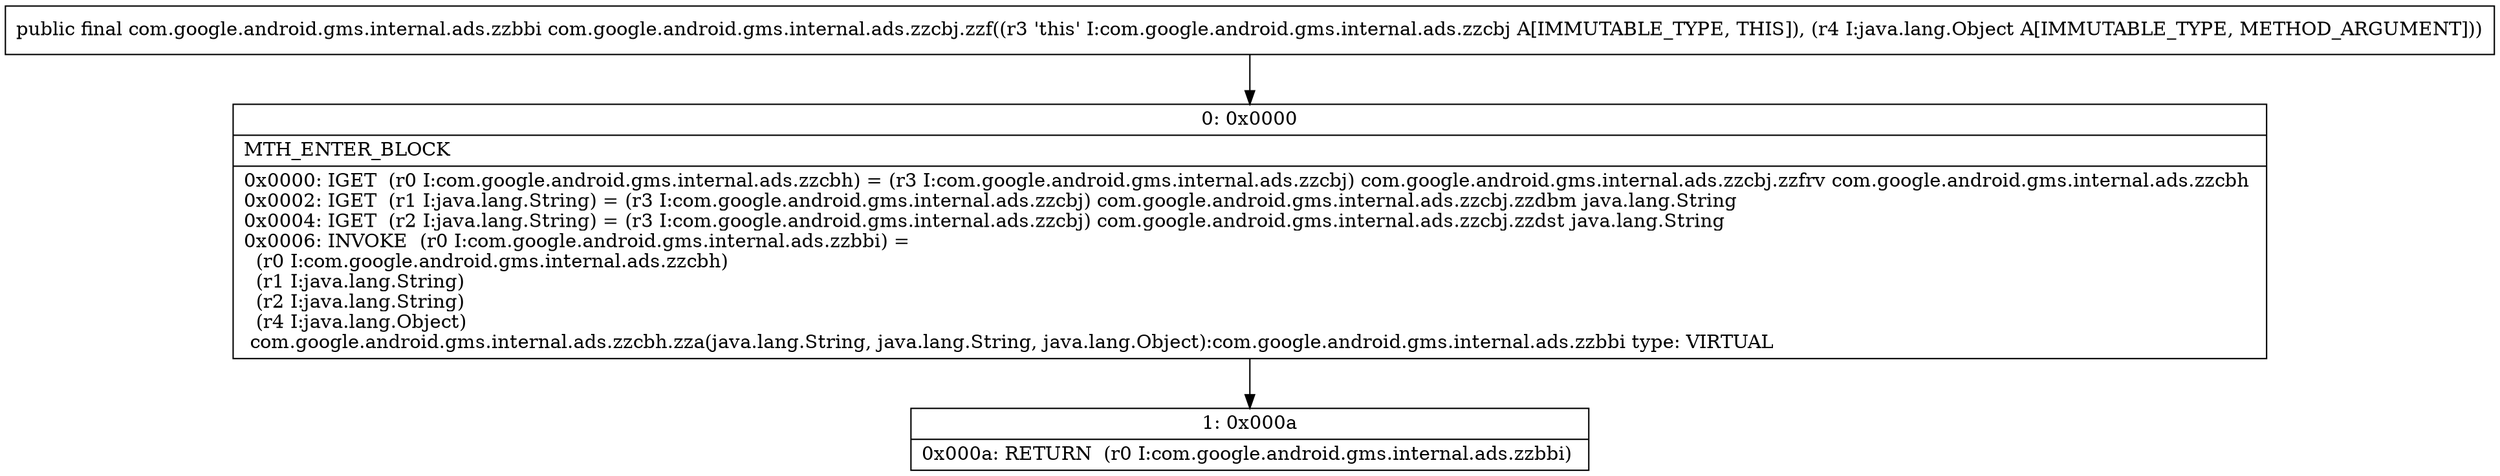 digraph "CFG forcom.google.android.gms.internal.ads.zzcbj.zzf(Ljava\/lang\/Object;)Lcom\/google\/android\/gms\/internal\/ads\/zzbbi;" {
Node_0 [shape=record,label="{0\:\ 0x0000|MTH_ENTER_BLOCK\l|0x0000: IGET  (r0 I:com.google.android.gms.internal.ads.zzcbh) = (r3 I:com.google.android.gms.internal.ads.zzcbj) com.google.android.gms.internal.ads.zzcbj.zzfrv com.google.android.gms.internal.ads.zzcbh \l0x0002: IGET  (r1 I:java.lang.String) = (r3 I:com.google.android.gms.internal.ads.zzcbj) com.google.android.gms.internal.ads.zzcbj.zzdbm java.lang.String \l0x0004: IGET  (r2 I:java.lang.String) = (r3 I:com.google.android.gms.internal.ads.zzcbj) com.google.android.gms.internal.ads.zzcbj.zzdst java.lang.String \l0x0006: INVOKE  (r0 I:com.google.android.gms.internal.ads.zzbbi) = \l  (r0 I:com.google.android.gms.internal.ads.zzcbh)\l  (r1 I:java.lang.String)\l  (r2 I:java.lang.String)\l  (r4 I:java.lang.Object)\l com.google.android.gms.internal.ads.zzcbh.zza(java.lang.String, java.lang.String, java.lang.Object):com.google.android.gms.internal.ads.zzbbi type: VIRTUAL \l}"];
Node_1 [shape=record,label="{1\:\ 0x000a|0x000a: RETURN  (r0 I:com.google.android.gms.internal.ads.zzbbi) \l}"];
MethodNode[shape=record,label="{public final com.google.android.gms.internal.ads.zzbbi com.google.android.gms.internal.ads.zzcbj.zzf((r3 'this' I:com.google.android.gms.internal.ads.zzcbj A[IMMUTABLE_TYPE, THIS]), (r4 I:java.lang.Object A[IMMUTABLE_TYPE, METHOD_ARGUMENT])) }"];
MethodNode -> Node_0;
Node_0 -> Node_1;
}

